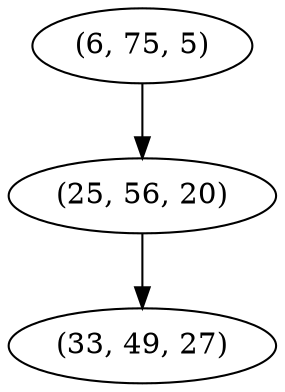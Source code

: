 digraph tree {
    "(6, 75, 5)";
    "(25, 56, 20)";
    "(33, 49, 27)";
    "(6, 75, 5)" -> "(25, 56, 20)";
    "(25, 56, 20)" -> "(33, 49, 27)";
}
